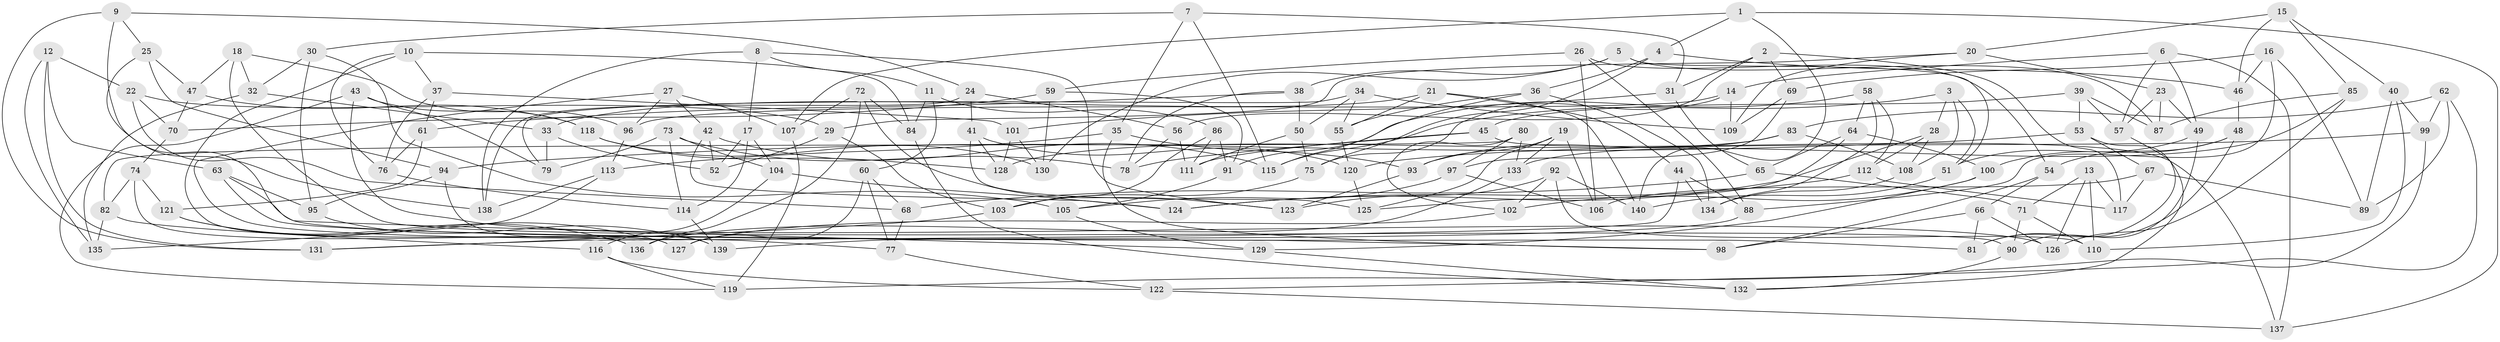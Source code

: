 // coarse degree distribution, {11: 0.06818181818181818, 5: 0.06818181818181818, 6: 0.20454545454545456, 7: 0.18181818181818182, 8: 0.11363636363636363, 9: 0.09090909090909091, 10: 0.11363636363636363, 4: 0.1590909090909091}
// Generated by graph-tools (version 1.1) at 2025/53/03/04/25 22:53:57]
// undirected, 140 vertices, 280 edges
graph export_dot {
  node [color=gray90,style=filled];
  1;
  2;
  3;
  4;
  5;
  6;
  7;
  8;
  9;
  10;
  11;
  12;
  13;
  14;
  15;
  16;
  17;
  18;
  19;
  20;
  21;
  22;
  23;
  24;
  25;
  26;
  27;
  28;
  29;
  30;
  31;
  32;
  33;
  34;
  35;
  36;
  37;
  38;
  39;
  40;
  41;
  42;
  43;
  44;
  45;
  46;
  47;
  48;
  49;
  50;
  51;
  52;
  53;
  54;
  55;
  56;
  57;
  58;
  59;
  60;
  61;
  62;
  63;
  64;
  65;
  66;
  67;
  68;
  69;
  70;
  71;
  72;
  73;
  74;
  75;
  76;
  77;
  78;
  79;
  80;
  81;
  82;
  83;
  84;
  85;
  86;
  87;
  88;
  89;
  90;
  91;
  92;
  93;
  94;
  95;
  96;
  97;
  98;
  99;
  100;
  101;
  102;
  103;
  104;
  105;
  106;
  107;
  108;
  109;
  110;
  111;
  112;
  113;
  114;
  115;
  116;
  117;
  118;
  119;
  120;
  121;
  122;
  123;
  124;
  125;
  126;
  127;
  128;
  129;
  130;
  131;
  132;
  133;
  134;
  135;
  136;
  137;
  138;
  139;
  140;
  1 -- 137;
  1 -- 140;
  1 -- 107;
  1 -- 4;
  2 -- 31;
  2 -- 69;
  2 -- 117;
  2 -- 56;
  3 -- 108;
  3 -- 51;
  3 -- 28;
  3 -- 115;
  4 -- 75;
  4 -- 36;
  4 -- 46;
  5 -- 87;
  5 -- 38;
  5 -- 51;
  5 -- 130;
  6 -- 57;
  6 -- 14;
  6 -- 49;
  6 -- 137;
  7 -- 31;
  7 -- 35;
  7 -- 115;
  7 -- 30;
  8 -- 138;
  8 -- 11;
  8 -- 123;
  8 -- 17;
  9 -- 129;
  9 -- 131;
  9 -- 25;
  9 -- 24;
  10 -- 84;
  10 -- 127;
  10 -- 76;
  10 -- 37;
  11 -- 60;
  11 -- 86;
  11 -- 84;
  12 -- 63;
  12 -- 131;
  12 -- 135;
  12 -- 22;
  13 -- 126;
  13 -- 117;
  13 -- 71;
  13 -- 110;
  14 -- 109;
  14 -- 96;
  14 -- 75;
  15 -- 46;
  15 -- 85;
  15 -- 20;
  15 -- 40;
  16 -- 46;
  16 -- 89;
  16 -- 88;
  16 -- 69;
  17 -- 104;
  17 -- 114;
  17 -- 52;
  18 -- 47;
  18 -- 96;
  18 -- 32;
  18 -- 90;
  19 -- 125;
  19 -- 133;
  19 -- 93;
  19 -- 106;
  20 -- 23;
  20 -- 109;
  20 -- 29;
  21 -- 140;
  21 -- 55;
  21 -- 44;
  21 -- 33;
  22 -- 29;
  22 -- 70;
  22 -- 68;
  23 -- 49;
  23 -- 57;
  23 -- 87;
  24 -- 138;
  24 -- 56;
  24 -- 41;
  25 -- 138;
  25 -- 47;
  25 -- 94;
  26 -- 59;
  26 -- 54;
  26 -- 88;
  26 -- 106;
  27 -- 77;
  27 -- 107;
  27 -- 96;
  27 -- 42;
  28 -- 108;
  28 -- 124;
  28 -- 112;
  29 -- 52;
  29 -- 103;
  30 -- 32;
  30 -- 95;
  30 -- 105;
  31 -- 101;
  31 -- 65;
  32 -- 135;
  32 -- 33;
  33 -- 52;
  33 -- 79;
  34 -- 50;
  34 -- 55;
  34 -- 79;
  34 -- 109;
  35 -- 93;
  35 -- 98;
  35 -- 113;
  36 -- 134;
  36 -- 115;
  36 -- 55;
  37 -- 61;
  37 -- 76;
  37 -- 101;
  38 -- 61;
  38 -- 50;
  38 -- 78;
  39 -- 45;
  39 -- 57;
  39 -- 87;
  39 -- 53;
  40 -- 99;
  40 -- 89;
  40 -- 110;
  41 -- 125;
  41 -- 128;
  41 -- 120;
  42 -- 52;
  42 -- 124;
  42 -- 115;
  43 -- 118;
  43 -- 119;
  43 -- 79;
  43 -- 126;
  44 -- 88;
  44 -- 134;
  44 -- 131;
  45 -- 137;
  45 -- 78;
  45 -- 111;
  46 -- 48;
  47 -- 70;
  47 -- 118;
  48 -- 54;
  48 -- 81;
  48 -- 100;
  49 -- 51;
  49 -- 90;
  50 -- 75;
  50 -- 111;
  51 -- 140;
  53 -- 132;
  53 -- 67;
  53 -- 94;
  54 -- 98;
  54 -- 66;
  55 -- 120;
  56 -- 78;
  56 -- 111;
  57 -- 81;
  58 -- 64;
  58 -- 112;
  58 -- 134;
  58 -- 91;
  59 -- 70;
  59 -- 91;
  59 -- 130;
  60 -- 68;
  60 -- 77;
  60 -- 127;
  61 -- 121;
  61 -- 76;
  62 -- 83;
  62 -- 122;
  62 -- 89;
  62 -- 99;
  63 -- 81;
  63 -- 98;
  63 -- 95;
  64 -- 100;
  64 -- 65;
  64 -- 125;
  65 -- 68;
  65 -- 71;
  66 -- 98;
  66 -- 81;
  66 -- 126;
  67 -- 89;
  67 -- 106;
  67 -- 117;
  68 -- 77;
  69 -- 109;
  69 -- 97;
  70 -- 74;
  71 -- 90;
  71 -- 110;
  72 -- 107;
  72 -- 123;
  72 -- 84;
  72 -- 136;
  73 -- 78;
  73 -- 114;
  73 -- 79;
  73 -- 104;
  74 -- 121;
  74 -- 136;
  74 -- 82;
  75 -- 103;
  76 -- 114;
  77 -- 122;
  80 -- 82;
  80 -- 102;
  80 -- 133;
  80 -- 97;
  82 -- 116;
  82 -- 135;
  83 -- 108;
  83 -- 93;
  83 -- 128;
  84 -- 132;
  85 -- 87;
  85 -- 126;
  85 -- 133;
  86 -- 91;
  86 -- 103;
  86 -- 111;
  88 -- 139;
  90 -- 132;
  91 -- 105;
  92 -- 123;
  92 -- 110;
  92 -- 102;
  92 -- 140;
  93 -- 123;
  94 -- 139;
  94 -- 95;
  95 -- 139;
  96 -- 113;
  97 -- 106;
  97 -- 105;
  99 -- 119;
  99 -- 120;
  100 -- 102;
  100 -- 129;
  101 -- 128;
  101 -- 130;
  102 -- 127;
  103 -- 131;
  104 -- 116;
  104 -- 124;
  105 -- 129;
  107 -- 119;
  108 -- 134;
  112 -- 117;
  112 -- 124;
  113 -- 135;
  113 -- 138;
  114 -- 139;
  116 -- 122;
  116 -- 119;
  118 -- 128;
  118 -- 130;
  120 -- 125;
  121 -- 127;
  121 -- 136;
  122 -- 137;
  129 -- 132;
  133 -- 136;
}
